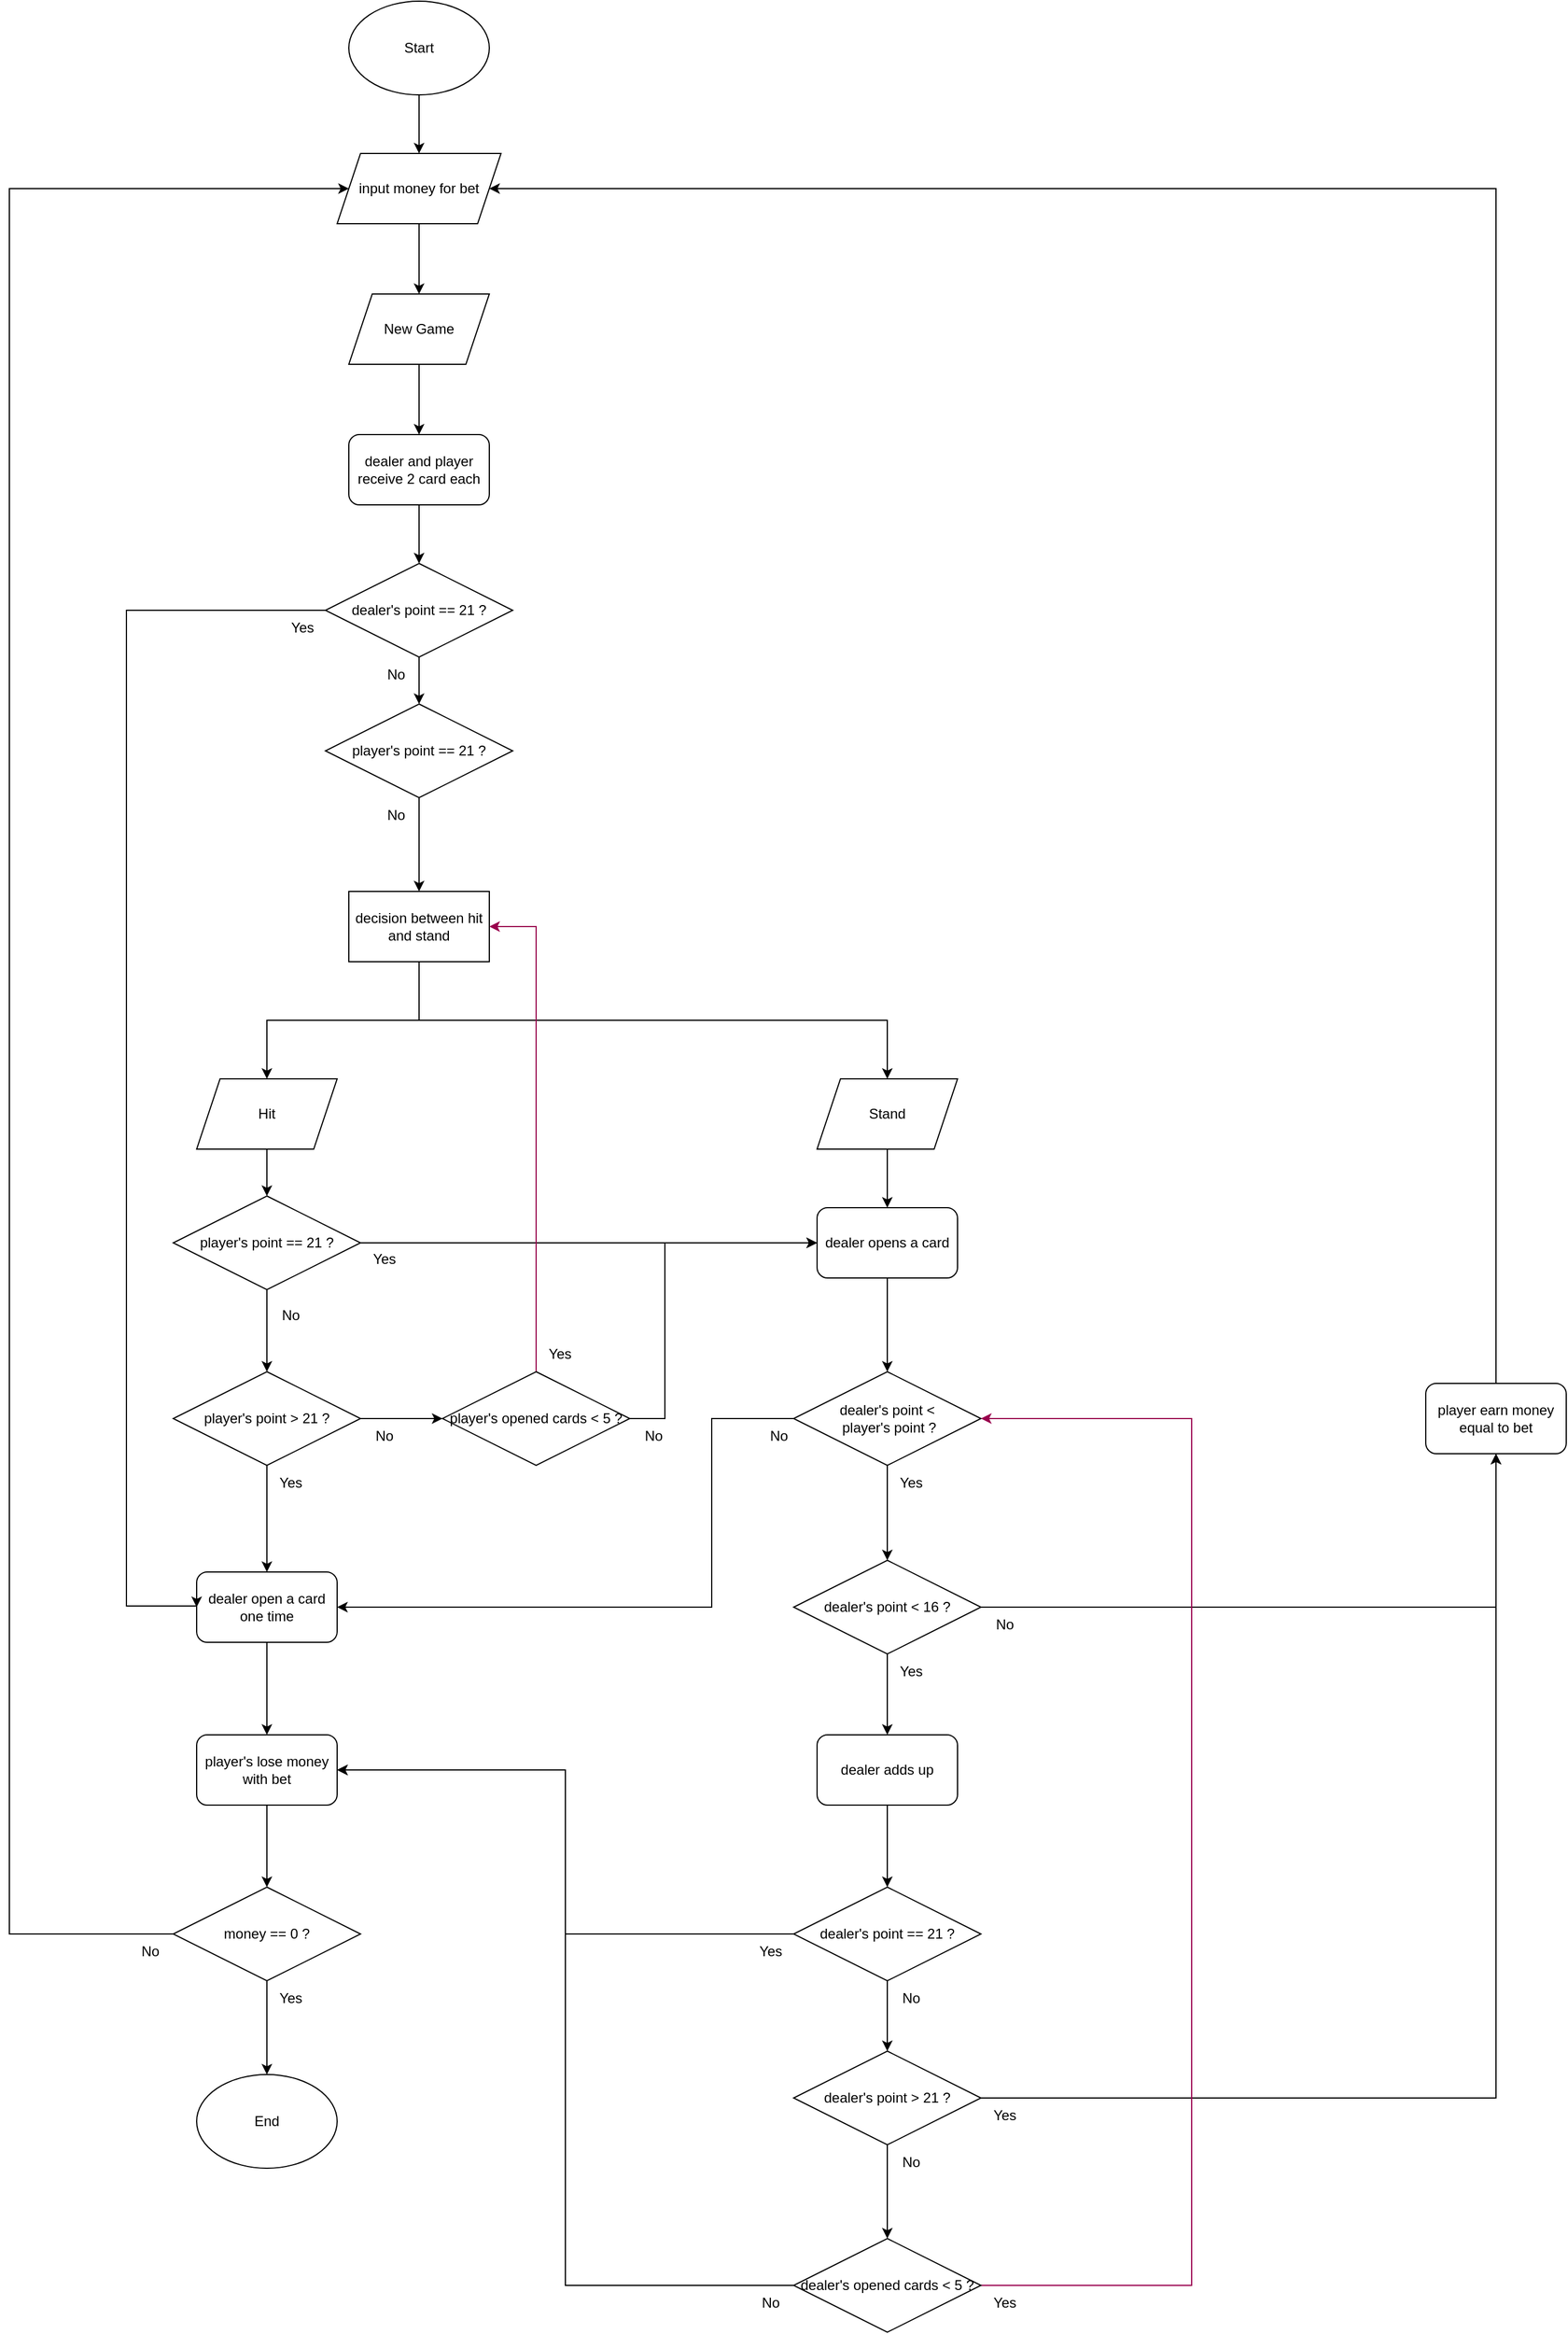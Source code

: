 <mxfile version="20.0.4" type="github">
  <diagram id="C5RBs43oDa-KdzZeNtuy" name="Page-1">
    <mxGraphModel dx="996" dy="646" grid="1" gridSize="10" guides="1" tooltips="1" connect="1" arrows="1" fold="1" page="1" pageScale="1" pageWidth="827" pageHeight="1169" math="0" shadow="0">
      <root>
        <mxCell id="WIyWlLk6GJQsqaUBKTNV-0" />
        <mxCell id="WIyWlLk6GJQsqaUBKTNV-1" parent="WIyWlLk6GJQsqaUBKTNV-0" />
        <mxCell id="fPJMce4Pu3zrgGMbKLOY-17" style="edgeStyle=orthogonalEdgeStyle;rounded=0;orthogonalLoop=1;jettySize=auto;html=1;entryX=0.5;entryY=0;entryDx=0;entryDy=0;" parent="WIyWlLk6GJQsqaUBKTNV-1" source="fPJMce4Pu3zrgGMbKLOY-0" target="fPJMce4Pu3zrgGMbKLOY-3" edge="1">
          <mxGeometry relative="1" as="geometry" />
        </mxCell>
        <mxCell id="fPJMce4Pu3zrgGMbKLOY-0" value="Start" style="ellipse;whiteSpace=wrap;html=1;" parent="WIyWlLk6GJQsqaUBKTNV-1" vertex="1">
          <mxGeometry x="450" y="90" width="120" height="80" as="geometry" />
        </mxCell>
        <mxCell id="fPJMce4Pu3zrgGMbKLOY-19" value="" style="edgeStyle=orthogonalEdgeStyle;rounded=0;orthogonalLoop=1;jettySize=auto;html=1;" parent="WIyWlLk6GJQsqaUBKTNV-1" source="fPJMce4Pu3zrgGMbKLOY-2" target="fPJMce4Pu3zrgGMbKLOY-4" edge="1">
          <mxGeometry relative="1" as="geometry" />
        </mxCell>
        <mxCell id="fPJMce4Pu3zrgGMbKLOY-2" value="New Game" style="shape=parallelogram;perimeter=parallelogramPerimeter;whiteSpace=wrap;html=1;fixedSize=1;" parent="WIyWlLk6GJQsqaUBKTNV-1" vertex="1">
          <mxGeometry x="450" y="340" width="120" height="60" as="geometry" />
        </mxCell>
        <mxCell id="fPJMce4Pu3zrgGMbKLOY-18" value="" style="edgeStyle=orthogonalEdgeStyle;rounded=0;orthogonalLoop=1;jettySize=auto;html=1;" parent="WIyWlLk6GJQsqaUBKTNV-1" source="fPJMce4Pu3zrgGMbKLOY-3" target="fPJMce4Pu3zrgGMbKLOY-2" edge="1">
          <mxGeometry relative="1" as="geometry" />
        </mxCell>
        <mxCell id="fPJMce4Pu3zrgGMbKLOY-3" value="input money for bet" style="shape=parallelogram;perimeter=parallelogramPerimeter;whiteSpace=wrap;html=1;fixedSize=1;" parent="WIyWlLk6GJQsqaUBKTNV-1" vertex="1">
          <mxGeometry x="440" y="220" width="140" height="60" as="geometry" />
        </mxCell>
        <mxCell id="lG8f7ObgaEjujp3fbRvp-18" value="" style="edgeStyle=orthogonalEdgeStyle;rounded=0;orthogonalLoop=1;jettySize=auto;html=1;" edge="1" parent="WIyWlLk6GJQsqaUBKTNV-1" source="fPJMce4Pu3zrgGMbKLOY-4" target="lG8f7ObgaEjujp3fbRvp-11">
          <mxGeometry relative="1" as="geometry" />
        </mxCell>
        <mxCell id="fPJMce4Pu3zrgGMbKLOY-4" value="dealer and player receive 2 card each" style="rounded=1;whiteSpace=wrap;html=1;" parent="WIyWlLk6GJQsqaUBKTNV-1" vertex="1">
          <mxGeometry x="450" y="460" width="120" height="60" as="geometry" />
        </mxCell>
        <mxCell id="fPJMce4Pu3zrgGMbKLOY-22" value="" style="edgeStyle=orthogonalEdgeStyle;rounded=0;orthogonalLoop=1;jettySize=auto;html=1;" parent="WIyWlLk6GJQsqaUBKTNV-1" source="fPJMce4Pu3zrgGMbKLOY-5" target="fPJMce4Pu3zrgGMbKLOY-8" edge="1">
          <mxGeometry relative="1" as="geometry" />
        </mxCell>
        <mxCell id="fPJMce4Pu3zrgGMbKLOY-5" value="Hit" style="shape=parallelogram;perimeter=parallelogramPerimeter;whiteSpace=wrap;html=1;fixedSize=1;" parent="WIyWlLk6GJQsqaUBKTNV-1" vertex="1">
          <mxGeometry x="320" y="1010" width="120" height="60" as="geometry" />
        </mxCell>
        <mxCell id="lG8f7ObgaEjujp3fbRvp-3" style="edgeStyle=orthogonalEdgeStyle;rounded=0;orthogonalLoop=1;jettySize=auto;html=1;entryX=0.5;entryY=0;entryDx=0;entryDy=0;" edge="1" parent="WIyWlLk6GJQsqaUBKTNV-1" source="fPJMce4Pu3zrgGMbKLOY-6" target="fPJMce4Pu3zrgGMbKLOY-35">
          <mxGeometry relative="1" as="geometry" />
        </mxCell>
        <mxCell id="fPJMce4Pu3zrgGMbKLOY-6" value="Stand" style="shape=parallelogram;perimeter=parallelogramPerimeter;whiteSpace=wrap;html=1;fixedSize=1;" parent="WIyWlLk6GJQsqaUBKTNV-1" vertex="1">
          <mxGeometry x="850" y="1010" width="120" height="60" as="geometry" />
        </mxCell>
        <mxCell id="lG8f7ObgaEjujp3fbRvp-5" value="" style="edgeStyle=orthogonalEdgeStyle;rounded=0;orthogonalLoop=1;jettySize=auto;html=1;" edge="1" parent="WIyWlLk6GJQsqaUBKTNV-1" source="fPJMce4Pu3zrgGMbKLOY-7" target="lG8f7ObgaEjujp3fbRvp-4">
          <mxGeometry relative="1" as="geometry" />
        </mxCell>
        <mxCell id="lG8f7ObgaEjujp3fbRvp-118" value="" style="edgeStyle=orthogonalEdgeStyle;rounded=0;orthogonalLoop=1;jettySize=auto;html=1;" edge="1" parent="WIyWlLk6GJQsqaUBKTNV-1" source="fPJMce4Pu3zrgGMbKLOY-7" target="lG8f7ObgaEjujp3fbRvp-114">
          <mxGeometry relative="1" as="geometry" />
        </mxCell>
        <mxCell id="fPJMce4Pu3zrgGMbKLOY-7" value="player&#39;s point &amp;gt; 21 ?" style="rhombus;whiteSpace=wrap;html=1;" parent="WIyWlLk6GJQsqaUBKTNV-1" vertex="1">
          <mxGeometry x="300" y="1260" width="160" height="80" as="geometry" />
        </mxCell>
        <mxCell id="fPJMce4Pu3zrgGMbKLOY-26" value="" style="edgeStyle=orthogonalEdgeStyle;rounded=0;orthogonalLoop=1;jettySize=auto;html=1;" parent="WIyWlLk6GJQsqaUBKTNV-1" source="fPJMce4Pu3zrgGMbKLOY-8" target="fPJMce4Pu3zrgGMbKLOY-7" edge="1">
          <mxGeometry relative="1" as="geometry" />
        </mxCell>
        <mxCell id="lG8f7ObgaEjujp3fbRvp-96" style="edgeStyle=orthogonalEdgeStyle;rounded=0;orthogonalLoop=1;jettySize=auto;html=1;entryX=0;entryY=0.5;entryDx=0;entryDy=0;" edge="1" parent="WIyWlLk6GJQsqaUBKTNV-1" source="fPJMce4Pu3zrgGMbKLOY-8" target="fPJMce4Pu3zrgGMbKLOY-35">
          <mxGeometry relative="1" as="geometry" />
        </mxCell>
        <mxCell id="fPJMce4Pu3zrgGMbKLOY-8" value="player&#39;s point == 21 ?" style="rhombus;whiteSpace=wrap;html=1;" parent="WIyWlLk6GJQsqaUBKTNV-1" vertex="1">
          <mxGeometry x="300" y="1110" width="160" height="80" as="geometry" />
        </mxCell>
        <mxCell id="lG8f7ObgaEjujp3fbRvp-132" style="edgeStyle=orthogonalEdgeStyle;rounded=0;orthogonalLoop=1;jettySize=auto;html=1;entryX=0.5;entryY=1;entryDx=0;entryDy=0;" edge="1" parent="WIyWlLk6GJQsqaUBKTNV-1" source="fPJMce4Pu3zrgGMbKLOY-10" target="lG8f7ObgaEjujp3fbRvp-60">
          <mxGeometry relative="1" as="geometry" />
        </mxCell>
        <mxCell id="lG8f7ObgaEjujp3fbRvp-135" value="" style="edgeStyle=orthogonalEdgeStyle;rounded=0;orthogonalLoop=1;jettySize=auto;html=1;" edge="1" parent="WIyWlLk6GJQsqaUBKTNV-1" source="fPJMce4Pu3zrgGMbKLOY-10" target="lG8f7ObgaEjujp3fbRvp-130">
          <mxGeometry relative="1" as="geometry" />
        </mxCell>
        <mxCell id="fPJMce4Pu3zrgGMbKLOY-10" value="dealer&#39;s point &amp;gt; 21 ?" style="rhombus;whiteSpace=wrap;html=1;" parent="WIyWlLk6GJQsqaUBKTNV-1" vertex="1">
          <mxGeometry x="830" y="1840" width="160" height="80" as="geometry" />
        </mxCell>
        <mxCell id="lG8f7ObgaEjujp3fbRvp-104" value="" style="edgeStyle=orthogonalEdgeStyle;rounded=0;orthogonalLoop=1;jettySize=auto;html=1;" edge="1" parent="WIyWlLk6GJQsqaUBKTNV-1" source="fPJMce4Pu3zrgGMbKLOY-11" target="lG8f7ObgaEjujp3fbRvp-80">
          <mxGeometry relative="1" as="geometry" />
        </mxCell>
        <mxCell id="fPJMce4Pu3zrgGMbKLOY-11" value="dealer adds up" style="rounded=1;whiteSpace=wrap;html=1;" parent="WIyWlLk6GJQsqaUBKTNV-1" vertex="1">
          <mxGeometry x="850" y="1570" width="120" height="60" as="geometry" />
        </mxCell>
        <mxCell id="lG8f7ObgaEjujp3fbRvp-50" value="" style="edgeStyle=orthogonalEdgeStyle;rounded=0;orthogonalLoop=1;jettySize=auto;html=1;" edge="1" parent="WIyWlLk6GJQsqaUBKTNV-1" source="fPJMce4Pu3zrgGMbKLOY-13" target="fPJMce4Pu3zrgGMbKLOY-11">
          <mxGeometry relative="1" as="geometry" />
        </mxCell>
        <mxCell id="lG8f7ObgaEjujp3fbRvp-126" style="edgeStyle=orthogonalEdgeStyle;rounded=0;orthogonalLoop=1;jettySize=auto;html=1;entryX=0.5;entryY=1;entryDx=0;entryDy=0;" edge="1" parent="WIyWlLk6GJQsqaUBKTNV-1" source="fPJMce4Pu3zrgGMbKLOY-13" target="lG8f7ObgaEjujp3fbRvp-60">
          <mxGeometry relative="1" as="geometry">
            <mxPoint x="1390" y="1380" as="targetPoint" />
          </mxGeometry>
        </mxCell>
        <mxCell id="fPJMce4Pu3zrgGMbKLOY-13" value="dealer&#39;s point &amp;lt;&amp;nbsp;16 ?" style="rhombus;whiteSpace=wrap;html=1;" parent="WIyWlLk6GJQsqaUBKTNV-1" vertex="1">
          <mxGeometry x="830" y="1421" width="160" height="80" as="geometry" />
        </mxCell>
        <mxCell id="fPJMce4Pu3zrgGMbKLOY-25" value="No" style="text;html=1;align=center;verticalAlign=middle;resizable=0;points=[];autosize=1;strokeColor=none;fillColor=none;" parent="WIyWlLk6GJQsqaUBKTNV-1" vertex="1">
          <mxGeometry x="380" y="1197" width="40" height="30" as="geometry" />
        </mxCell>
        <mxCell id="fPJMce4Pu3zrgGMbKLOY-31" style="edgeStyle=orthogonalEdgeStyle;rounded=0;orthogonalLoop=1;jettySize=auto;html=1;entryX=0.5;entryY=0;entryDx=0;entryDy=0;exitX=0.5;exitY=1;exitDx=0;exitDy=0;" parent="WIyWlLk6GJQsqaUBKTNV-1" source="fPJMce4Pu3zrgGMbKLOY-29" target="fPJMce4Pu3zrgGMbKLOY-5" edge="1">
          <mxGeometry relative="1" as="geometry" />
        </mxCell>
        <mxCell id="fPJMce4Pu3zrgGMbKLOY-32" style="edgeStyle=orthogonalEdgeStyle;rounded=0;orthogonalLoop=1;jettySize=auto;html=1;entryX=0.5;entryY=0;entryDx=0;entryDy=0;exitX=0.5;exitY=1;exitDx=0;exitDy=0;" parent="WIyWlLk6GJQsqaUBKTNV-1" source="fPJMce4Pu3zrgGMbKLOY-29" target="fPJMce4Pu3zrgGMbKLOY-6" edge="1">
          <mxGeometry relative="1" as="geometry" />
        </mxCell>
        <mxCell id="fPJMce4Pu3zrgGMbKLOY-29" value="decision between hit and stand" style="rounded=0;whiteSpace=wrap;html=1;" parent="WIyWlLk6GJQsqaUBKTNV-1" vertex="1">
          <mxGeometry x="450" y="850" width="120" height="60" as="geometry" />
        </mxCell>
        <mxCell id="lG8f7ObgaEjujp3fbRvp-47" value="" style="edgeStyle=orthogonalEdgeStyle;rounded=0;orthogonalLoop=1;jettySize=auto;html=1;" edge="1" parent="WIyWlLk6GJQsqaUBKTNV-1" source="fPJMce4Pu3zrgGMbKLOY-35" target="lG8f7ObgaEjujp3fbRvp-46">
          <mxGeometry relative="1" as="geometry" />
        </mxCell>
        <mxCell id="fPJMce4Pu3zrgGMbKLOY-35" value="dealer opens a card" style="rounded=1;whiteSpace=wrap;html=1;" parent="WIyWlLk6GJQsqaUBKTNV-1" vertex="1">
          <mxGeometry x="850" y="1120" width="120" height="60" as="geometry" />
        </mxCell>
        <mxCell id="lG8f7ObgaEjujp3fbRvp-36" value="" style="edgeStyle=orthogonalEdgeStyle;rounded=0;orthogonalLoop=1;jettySize=auto;html=1;" edge="1" parent="WIyWlLk6GJQsqaUBKTNV-1" source="lG8f7ObgaEjujp3fbRvp-4" target="lG8f7ObgaEjujp3fbRvp-8">
          <mxGeometry relative="1" as="geometry" />
        </mxCell>
        <mxCell id="lG8f7ObgaEjujp3fbRvp-4" value="dealer open a card one time" style="rounded=1;whiteSpace=wrap;html=1;" vertex="1" parent="WIyWlLk6GJQsqaUBKTNV-1">
          <mxGeometry x="320" y="1431" width="120" height="60" as="geometry" />
        </mxCell>
        <mxCell id="lG8f7ObgaEjujp3fbRvp-6" value="End" style="ellipse;whiteSpace=wrap;html=1;" vertex="1" parent="WIyWlLk6GJQsqaUBKTNV-1">
          <mxGeometry x="320" y="1860" width="120" height="80" as="geometry" />
        </mxCell>
        <mxCell id="lG8f7ObgaEjujp3fbRvp-40" value="" style="edgeStyle=orthogonalEdgeStyle;rounded=0;orthogonalLoop=1;jettySize=auto;html=1;" edge="1" parent="WIyWlLk6GJQsqaUBKTNV-1" source="lG8f7ObgaEjujp3fbRvp-7" target="lG8f7ObgaEjujp3fbRvp-6">
          <mxGeometry relative="1" as="geometry" />
        </mxCell>
        <mxCell id="lG8f7ObgaEjujp3fbRvp-42" style="edgeStyle=orthogonalEdgeStyle;rounded=0;orthogonalLoop=1;jettySize=auto;html=1;entryX=0;entryY=0.5;entryDx=0;entryDy=0;" edge="1" parent="WIyWlLk6GJQsqaUBKTNV-1" source="lG8f7ObgaEjujp3fbRvp-7" target="fPJMce4Pu3zrgGMbKLOY-3">
          <mxGeometry relative="1" as="geometry">
            <mxPoint x="10" y="370" as="targetPoint" />
            <Array as="points">
              <mxPoint x="160" y="1740" />
              <mxPoint x="160" y="250" />
            </Array>
          </mxGeometry>
        </mxCell>
        <mxCell id="lG8f7ObgaEjujp3fbRvp-7" value="money == 0 ?" style="rhombus;whiteSpace=wrap;html=1;" vertex="1" parent="WIyWlLk6GJQsqaUBKTNV-1">
          <mxGeometry x="300" y="1700" width="160" height="80" as="geometry" />
        </mxCell>
        <mxCell id="lG8f7ObgaEjujp3fbRvp-37" value="" style="edgeStyle=orthogonalEdgeStyle;rounded=0;orthogonalLoop=1;jettySize=auto;html=1;" edge="1" parent="WIyWlLk6GJQsqaUBKTNV-1" source="lG8f7ObgaEjujp3fbRvp-8" target="lG8f7ObgaEjujp3fbRvp-7">
          <mxGeometry relative="1" as="geometry" />
        </mxCell>
        <mxCell id="lG8f7ObgaEjujp3fbRvp-8" value="player&#39;s lose money with bet" style="rounded=1;whiteSpace=wrap;html=1;" vertex="1" parent="WIyWlLk6GJQsqaUBKTNV-1">
          <mxGeometry x="320" y="1570" width="120" height="60" as="geometry" />
        </mxCell>
        <mxCell id="lG8f7ObgaEjujp3fbRvp-16" style="edgeStyle=orthogonalEdgeStyle;rounded=0;orthogonalLoop=1;jettySize=auto;html=1;entryX=0;entryY=0.5;entryDx=0;entryDy=0;" edge="1" parent="WIyWlLk6GJQsqaUBKTNV-1" source="lG8f7ObgaEjujp3fbRvp-11" target="lG8f7ObgaEjujp3fbRvp-4">
          <mxGeometry relative="1" as="geometry">
            <mxPoint x="230" y="1350" as="targetPoint" />
            <Array as="points">
              <mxPoint x="260" y="610" />
              <mxPoint x="260" y="1460" />
              <mxPoint x="320" y="1460" />
            </Array>
          </mxGeometry>
        </mxCell>
        <mxCell id="lG8f7ObgaEjujp3fbRvp-19" value="" style="edgeStyle=orthogonalEdgeStyle;rounded=0;orthogonalLoop=1;jettySize=auto;html=1;" edge="1" parent="WIyWlLk6GJQsqaUBKTNV-1" source="lG8f7ObgaEjujp3fbRvp-11" target="lG8f7ObgaEjujp3fbRvp-13">
          <mxGeometry relative="1" as="geometry" />
        </mxCell>
        <mxCell id="lG8f7ObgaEjujp3fbRvp-11" value="dealer&#39;s point == 21 ?" style="rhombus;whiteSpace=wrap;html=1;" vertex="1" parent="WIyWlLk6GJQsqaUBKTNV-1">
          <mxGeometry x="430" y="570" width="160" height="80" as="geometry" />
        </mxCell>
        <mxCell id="lG8f7ObgaEjujp3fbRvp-22" value="" style="edgeStyle=orthogonalEdgeStyle;rounded=0;orthogonalLoop=1;jettySize=auto;html=1;" edge="1" parent="WIyWlLk6GJQsqaUBKTNV-1" source="lG8f7ObgaEjujp3fbRvp-13" target="fPJMce4Pu3zrgGMbKLOY-29">
          <mxGeometry relative="1" as="geometry" />
        </mxCell>
        <mxCell id="lG8f7ObgaEjujp3fbRvp-13" value="player&#39;s point == 21 ?" style="rhombus;whiteSpace=wrap;html=1;" vertex="1" parent="WIyWlLk6GJQsqaUBKTNV-1">
          <mxGeometry x="430" y="690" width="160" height="80" as="geometry" />
        </mxCell>
        <mxCell id="lG8f7ObgaEjujp3fbRvp-31" value="Yes" style="text;html=1;align=center;verticalAlign=middle;resizable=0;points=[];autosize=1;strokeColor=none;fillColor=none;" vertex="1" parent="WIyWlLk6GJQsqaUBKTNV-1">
          <mxGeometry x="390" y="610" width="40" height="30" as="geometry" />
        </mxCell>
        <mxCell id="lG8f7ObgaEjujp3fbRvp-33" value="No" style="text;html=1;align=center;verticalAlign=middle;resizable=0;points=[];autosize=1;strokeColor=none;fillColor=none;" vertex="1" parent="WIyWlLk6GJQsqaUBKTNV-1">
          <mxGeometry x="470" y="770" width="40" height="30" as="geometry" />
        </mxCell>
        <mxCell id="lG8f7ObgaEjujp3fbRvp-34" value="No" style="text;html=1;align=center;verticalAlign=middle;resizable=0;points=[];autosize=1;strokeColor=none;fillColor=none;" vertex="1" parent="WIyWlLk6GJQsqaUBKTNV-1">
          <mxGeometry x="470" y="650" width="40" height="30" as="geometry" />
        </mxCell>
        <mxCell id="lG8f7ObgaEjujp3fbRvp-35" value="Yes" style="text;html=1;align=center;verticalAlign=middle;resizable=0;points=[];autosize=1;strokeColor=none;fillColor=none;" vertex="1" parent="WIyWlLk6GJQsqaUBKTNV-1">
          <mxGeometry x="380" y="1340" width="40" height="30" as="geometry" />
        </mxCell>
        <mxCell id="fPJMce4Pu3zrgGMbKLOY-34" value="No" style="text;html=1;align=center;verticalAlign=middle;resizable=0;points=[];autosize=1;strokeColor=none;fillColor=none;" parent="WIyWlLk6GJQsqaUBKTNV-1" vertex="1">
          <mxGeometry x="460" y="1300" width="40" height="30" as="geometry" />
        </mxCell>
        <mxCell id="lG8f7ObgaEjujp3fbRvp-43" value="No" style="text;html=1;align=center;verticalAlign=middle;resizable=0;points=[];autosize=1;strokeColor=none;fillColor=none;" vertex="1" parent="WIyWlLk6GJQsqaUBKTNV-1">
          <mxGeometry x="260" y="1740" width="40" height="30" as="geometry" />
        </mxCell>
        <mxCell id="lG8f7ObgaEjujp3fbRvp-44" value="Yes" style="text;html=1;align=center;verticalAlign=middle;resizable=0;points=[];autosize=1;strokeColor=none;fillColor=none;" vertex="1" parent="WIyWlLk6GJQsqaUBKTNV-1">
          <mxGeometry x="380" y="1780" width="40" height="30" as="geometry" />
        </mxCell>
        <mxCell id="lG8f7ObgaEjujp3fbRvp-49" value="" style="edgeStyle=orthogonalEdgeStyle;rounded=0;orthogonalLoop=1;jettySize=auto;html=1;" edge="1" parent="WIyWlLk6GJQsqaUBKTNV-1" source="lG8f7ObgaEjujp3fbRvp-46" target="fPJMce4Pu3zrgGMbKLOY-13">
          <mxGeometry relative="1" as="geometry" />
        </mxCell>
        <mxCell id="lG8f7ObgaEjujp3fbRvp-113" style="edgeStyle=orthogonalEdgeStyle;rounded=0;orthogonalLoop=1;jettySize=auto;html=1;entryX=1;entryY=0.5;entryDx=0;entryDy=0;" edge="1" parent="WIyWlLk6GJQsqaUBKTNV-1" source="lG8f7ObgaEjujp3fbRvp-46" target="lG8f7ObgaEjujp3fbRvp-4">
          <mxGeometry relative="1" as="geometry">
            <Array as="points">
              <mxPoint x="760" y="1300" />
              <mxPoint x="760" y="1461" />
            </Array>
          </mxGeometry>
        </mxCell>
        <mxCell id="lG8f7ObgaEjujp3fbRvp-46" value="dealer&#39;s point &amp;lt;&lt;br&gt;&amp;nbsp;player&#39;s point ?" style="rhombus;whiteSpace=wrap;html=1;" vertex="1" parent="WIyWlLk6GJQsqaUBKTNV-1">
          <mxGeometry x="830" y="1260" width="160" height="80" as="geometry" />
        </mxCell>
        <mxCell id="lG8f7ObgaEjujp3fbRvp-51" value="No" style="text;html=1;align=center;verticalAlign=middle;resizable=0;points=[];autosize=1;strokeColor=none;fillColor=none;" vertex="1" parent="WIyWlLk6GJQsqaUBKTNV-1">
          <mxGeometry x="797" y="1300" width="40" height="30" as="geometry" />
        </mxCell>
        <mxCell id="lG8f7ObgaEjujp3fbRvp-52" value="Yes" style="text;html=1;align=center;verticalAlign=middle;resizable=0;points=[];autosize=1;strokeColor=none;fillColor=none;" vertex="1" parent="WIyWlLk6GJQsqaUBKTNV-1">
          <mxGeometry x="910" y="1340" width="40" height="30" as="geometry" />
        </mxCell>
        <mxCell id="lG8f7ObgaEjujp3fbRvp-53" value="Yes" style="text;html=1;align=center;verticalAlign=middle;resizable=0;points=[];autosize=1;strokeColor=none;fillColor=none;" vertex="1" parent="WIyWlLk6GJQsqaUBKTNV-1">
          <mxGeometry x="910" y="1501" width="40" height="30" as="geometry" />
        </mxCell>
        <mxCell id="lG8f7ObgaEjujp3fbRvp-129" style="edgeStyle=orthogonalEdgeStyle;rounded=0;orthogonalLoop=1;jettySize=auto;html=1;entryX=1;entryY=0.5;entryDx=0;entryDy=0;" edge="1" parent="WIyWlLk6GJQsqaUBKTNV-1" source="lG8f7ObgaEjujp3fbRvp-60" target="fPJMce4Pu3zrgGMbKLOY-3">
          <mxGeometry relative="1" as="geometry">
            <mxPoint x="950" y="710" as="targetPoint" />
            <Array as="points">
              <mxPoint x="1430" y="250" />
            </Array>
          </mxGeometry>
        </mxCell>
        <mxCell id="lG8f7ObgaEjujp3fbRvp-60" value="player earn money equal to bet" style="rounded=1;whiteSpace=wrap;html=1;" vertex="1" parent="WIyWlLk6GJQsqaUBKTNV-1">
          <mxGeometry x="1370" y="1270" width="120" height="60" as="geometry" />
        </mxCell>
        <mxCell id="lG8f7ObgaEjujp3fbRvp-87" style="edgeStyle=orthogonalEdgeStyle;rounded=0;orthogonalLoop=1;jettySize=auto;html=1;entryX=0.5;entryY=1;entryDx=0;entryDy=0;" edge="1" parent="WIyWlLk6GJQsqaUBKTNV-1" source="lG8f7ObgaEjujp3fbRvp-74">
          <mxGeometry relative="1" as="geometry">
            <mxPoint x="241" y="390" as="targetPoint" />
          </mxGeometry>
        </mxCell>
        <mxCell id="lG8f7ObgaEjujp3fbRvp-100" style="edgeStyle=orthogonalEdgeStyle;rounded=0;orthogonalLoop=1;jettySize=auto;html=1;entryX=1;entryY=0.5;entryDx=0;entryDy=0;" edge="1" parent="WIyWlLk6GJQsqaUBKTNV-1" source="lG8f7ObgaEjujp3fbRvp-80" target="lG8f7ObgaEjujp3fbRvp-8">
          <mxGeometry relative="1" as="geometry" />
        </mxCell>
        <mxCell id="lG8f7ObgaEjujp3fbRvp-131" value="" style="edgeStyle=orthogonalEdgeStyle;rounded=0;orthogonalLoop=1;jettySize=auto;html=1;" edge="1" parent="WIyWlLk6GJQsqaUBKTNV-1" source="lG8f7ObgaEjujp3fbRvp-80" target="fPJMce4Pu3zrgGMbKLOY-10">
          <mxGeometry relative="1" as="geometry" />
        </mxCell>
        <mxCell id="lG8f7ObgaEjujp3fbRvp-80" value="dealer&#39;s point == 21 ?" style="rhombus;whiteSpace=wrap;html=1;" vertex="1" parent="WIyWlLk6GJQsqaUBKTNV-1">
          <mxGeometry x="830" y="1700" width="160" height="80" as="geometry" />
        </mxCell>
        <mxCell id="lG8f7ObgaEjujp3fbRvp-97" value="Yes" style="text;html=1;align=center;verticalAlign=middle;resizable=0;points=[];autosize=1;strokeColor=none;fillColor=none;" vertex="1" parent="WIyWlLk6GJQsqaUBKTNV-1">
          <mxGeometry x="460" y="1149" width="40" height="30" as="geometry" />
        </mxCell>
        <mxCell id="lG8f7ObgaEjujp3fbRvp-102" value="Yes" style="text;html=1;align=center;verticalAlign=middle;resizable=0;points=[];autosize=1;strokeColor=none;fillColor=none;" vertex="1" parent="WIyWlLk6GJQsqaUBKTNV-1">
          <mxGeometry x="790" y="1740" width="40" height="30" as="geometry" />
        </mxCell>
        <mxCell id="lG8f7ObgaEjujp3fbRvp-109" value="No" style="text;html=1;align=center;verticalAlign=middle;resizable=0;points=[];autosize=1;strokeColor=none;fillColor=none;" vertex="1" parent="WIyWlLk6GJQsqaUBKTNV-1">
          <mxGeometry x="910" y="1780" width="40" height="30" as="geometry" />
        </mxCell>
        <mxCell id="lG8f7ObgaEjujp3fbRvp-120" style="edgeStyle=orthogonalEdgeStyle;rounded=0;orthogonalLoop=1;jettySize=auto;html=1;entryX=0;entryY=0.5;entryDx=0;entryDy=0;" edge="1" parent="WIyWlLk6GJQsqaUBKTNV-1" source="lG8f7ObgaEjujp3fbRvp-114" target="fPJMce4Pu3zrgGMbKLOY-35">
          <mxGeometry relative="1" as="geometry">
            <mxPoint x="740" y="1180" as="targetPoint" />
            <Array as="points">
              <mxPoint x="720" y="1300" />
              <mxPoint x="720" y="1150" />
            </Array>
          </mxGeometry>
        </mxCell>
        <mxCell id="lG8f7ObgaEjujp3fbRvp-121" style="edgeStyle=orthogonalEdgeStyle;rounded=0;orthogonalLoop=1;jettySize=auto;html=1;entryX=1;entryY=0.5;entryDx=0;entryDy=0;strokeColor=#99004D;" edge="1" parent="WIyWlLk6GJQsqaUBKTNV-1" source="lG8f7ObgaEjujp3fbRvp-114" target="fPJMce4Pu3zrgGMbKLOY-29">
          <mxGeometry relative="1" as="geometry">
            <mxPoint x="630.0" y="880.0" as="targetPoint" />
          </mxGeometry>
        </mxCell>
        <mxCell id="lG8f7ObgaEjujp3fbRvp-114" value="player&#39;s opened cards &amp;lt; 5 ?" style="rhombus;whiteSpace=wrap;html=1;" vertex="1" parent="WIyWlLk6GJQsqaUBKTNV-1">
          <mxGeometry x="530" y="1260" width="160" height="80" as="geometry" />
        </mxCell>
        <mxCell id="lG8f7ObgaEjujp3fbRvp-119" value="No" style="text;html=1;align=center;verticalAlign=middle;resizable=0;points=[];autosize=1;strokeColor=none;fillColor=none;" vertex="1" parent="WIyWlLk6GJQsqaUBKTNV-1">
          <mxGeometry x="690" y="1300" width="40" height="30" as="geometry" />
        </mxCell>
        <mxCell id="lG8f7ObgaEjujp3fbRvp-122" value="Yes" style="text;html=1;align=center;verticalAlign=middle;resizable=0;points=[];autosize=1;" vertex="1" parent="WIyWlLk6GJQsqaUBKTNV-1">
          <mxGeometry x="610" y="1230" width="40" height="30" as="geometry" />
        </mxCell>
        <mxCell id="lG8f7ObgaEjujp3fbRvp-128" value="No" style="text;html=1;align=center;verticalAlign=middle;resizable=0;points=[];autosize=1;strokeColor=none;fillColor=none;" vertex="1" parent="WIyWlLk6GJQsqaUBKTNV-1">
          <mxGeometry x="990" y="1461" width="40" height="30" as="geometry" />
        </mxCell>
        <mxCell id="lG8f7ObgaEjujp3fbRvp-136" style="edgeStyle=orthogonalEdgeStyle;rounded=0;orthogonalLoop=1;jettySize=auto;html=1;entryX=1;entryY=0.5;entryDx=0;entryDy=0;" edge="1" parent="WIyWlLk6GJQsqaUBKTNV-1" source="lG8f7ObgaEjujp3fbRvp-130" target="lG8f7ObgaEjujp3fbRvp-8">
          <mxGeometry relative="1" as="geometry">
            <mxPoint x="630.0" y="1760" as="targetPoint" />
          </mxGeometry>
        </mxCell>
        <mxCell id="lG8f7ObgaEjujp3fbRvp-138" style="edgeStyle=orthogonalEdgeStyle;rounded=0;orthogonalLoop=1;jettySize=auto;html=1;entryX=1;entryY=0.5;entryDx=0;entryDy=0;strokeColor=#99004D;" edge="1" parent="WIyWlLk6GJQsqaUBKTNV-1" source="lG8f7ObgaEjujp3fbRvp-130" target="lG8f7ObgaEjujp3fbRvp-46">
          <mxGeometry relative="1" as="geometry">
            <mxPoint x="1110" y="1530" as="targetPoint" />
            <Array as="points">
              <mxPoint x="1170" y="2040" />
              <mxPoint x="1170" y="1300" />
            </Array>
          </mxGeometry>
        </mxCell>
        <mxCell id="lG8f7ObgaEjujp3fbRvp-130" value="dealer&#39;s opened cards &amp;lt; 5 ?" style="rhombus;whiteSpace=wrap;html=1;" vertex="1" parent="WIyWlLk6GJQsqaUBKTNV-1">
          <mxGeometry x="830" y="2000" width="160" height="80" as="geometry" />
        </mxCell>
        <mxCell id="lG8f7ObgaEjujp3fbRvp-133" value="Yes" style="text;html=1;align=center;verticalAlign=middle;resizable=0;points=[];autosize=1;strokeColor=none;fillColor=none;" vertex="1" parent="WIyWlLk6GJQsqaUBKTNV-1">
          <mxGeometry x="990" y="1880" width="40" height="30" as="geometry" />
        </mxCell>
        <mxCell id="lG8f7ObgaEjujp3fbRvp-134" value="No" style="text;html=1;align=center;verticalAlign=middle;resizable=0;points=[];autosize=1;strokeColor=none;fillColor=none;" vertex="1" parent="WIyWlLk6GJQsqaUBKTNV-1">
          <mxGeometry x="910" y="1920" width="40" height="30" as="geometry" />
        </mxCell>
        <mxCell id="lG8f7ObgaEjujp3fbRvp-137" value="No" style="text;html=1;align=center;verticalAlign=middle;resizable=0;points=[];autosize=1;strokeColor=none;fillColor=none;" vertex="1" parent="WIyWlLk6GJQsqaUBKTNV-1">
          <mxGeometry x="790" y="2040" width="40" height="30" as="geometry" />
        </mxCell>
        <mxCell id="lG8f7ObgaEjujp3fbRvp-139" value="Yes" style="text;html=1;align=center;verticalAlign=middle;resizable=0;points=[];autosize=1;strokeColor=none;fillColor=none;" vertex="1" parent="WIyWlLk6GJQsqaUBKTNV-1">
          <mxGeometry x="990" y="2040" width="40" height="30" as="geometry" />
        </mxCell>
      </root>
    </mxGraphModel>
  </diagram>
</mxfile>
